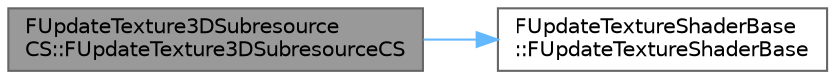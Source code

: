 digraph "FUpdateTexture3DSubresourceCS::FUpdateTexture3DSubresourceCS"
{
 // INTERACTIVE_SVG=YES
 // LATEX_PDF_SIZE
  bgcolor="transparent";
  edge [fontname=Helvetica,fontsize=10,labelfontname=Helvetica,labelfontsize=10];
  node [fontname=Helvetica,fontsize=10,shape=box,height=0.2,width=0.4];
  rankdir="LR";
  Node1 [id="Node000001",label="FUpdateTexture3DSubresource\lCS::FUpdateTexture3DSubresourceCS",height=0.2,width=0.4,color="gray40", fillcolor="grey60", style="filled", fontcolor="black",tooltip=" "];
  Node1 -> Node2 [id="edge1_Node000001_Node000002",color="steelblue1",style="solid",tooltip=" "];
  Node2 [id="Node000002",label="FUpdateTextureShaderBase\l::FUpdateTextureShaderBase",height=0.2,width=0.4,color="grey40", fillcolor="white", style="filled",URL="$db/da5/classFUpdateTextureShaderBase.html#a199e0e87f5328ba209632ac5474b9eb5",tooltip=" "];
}
